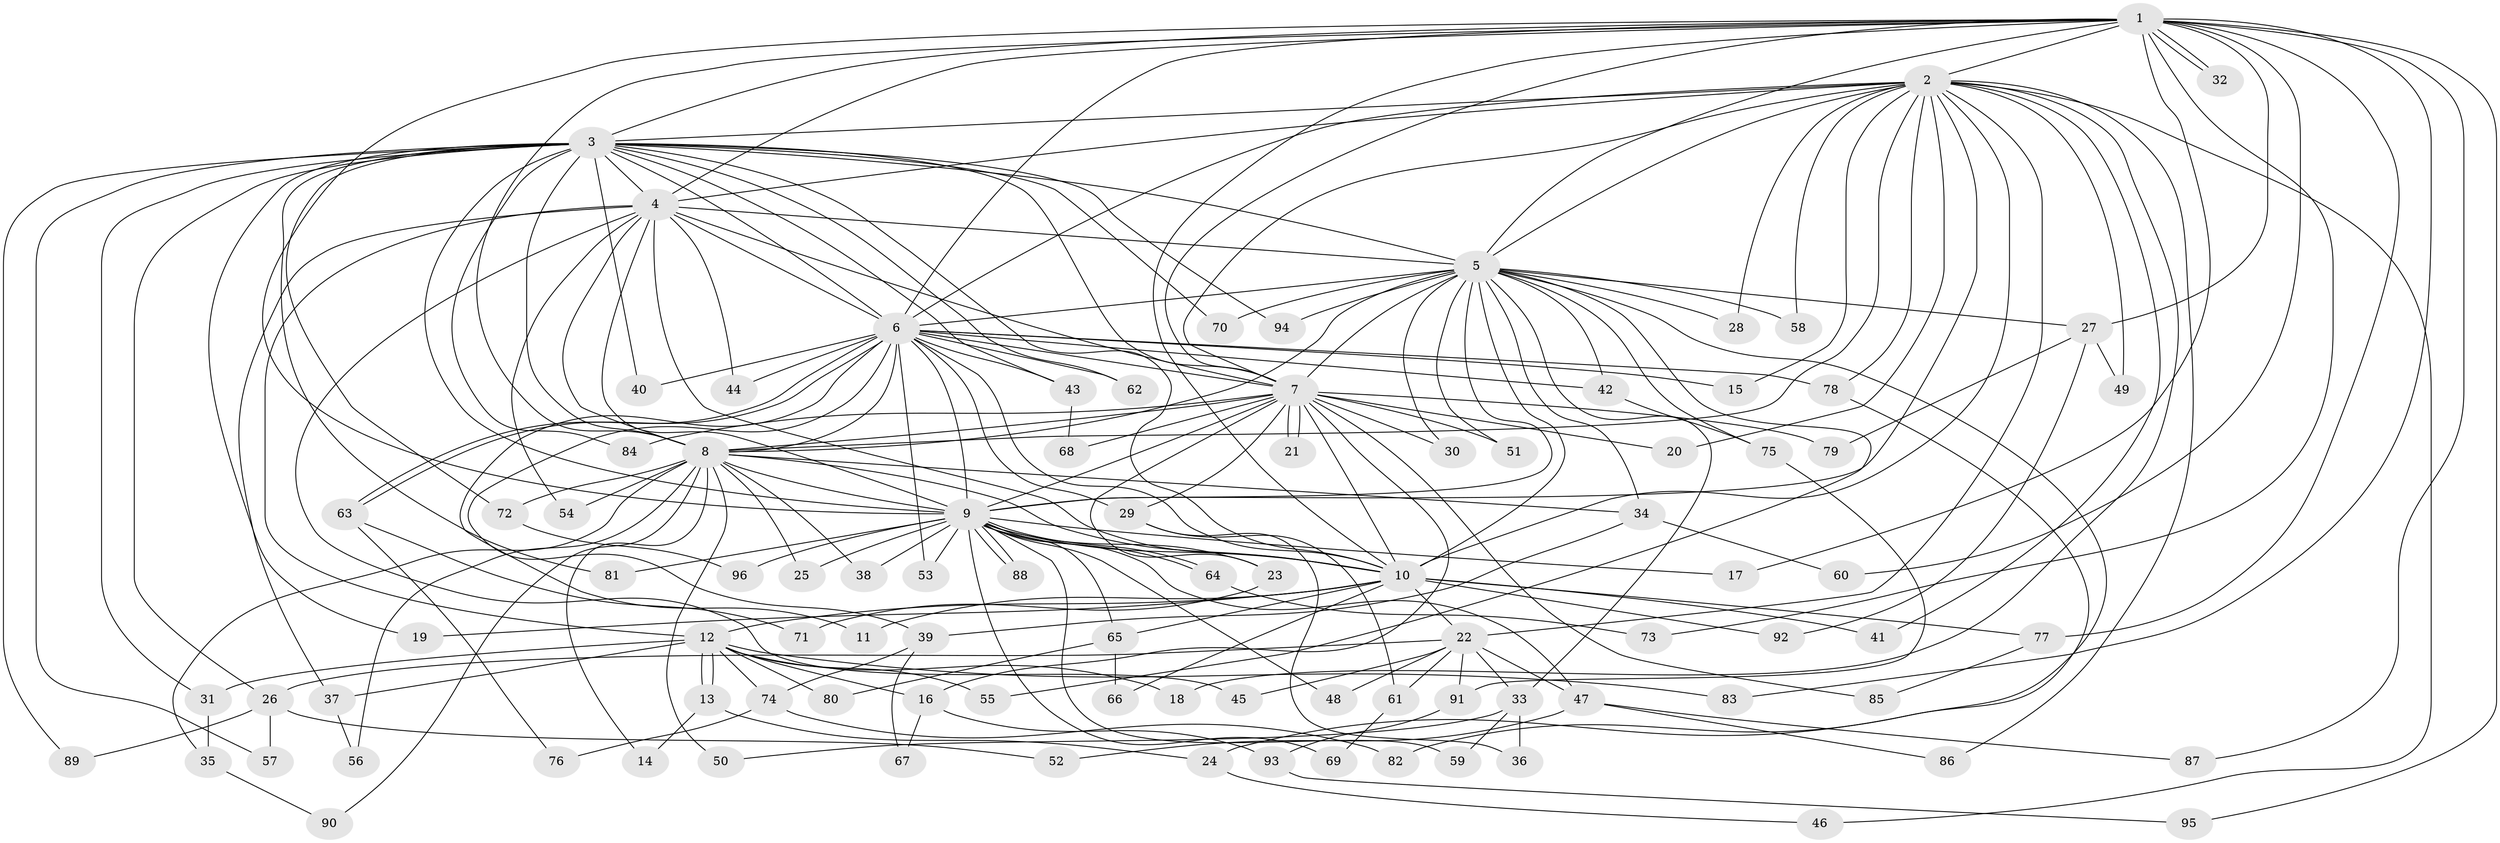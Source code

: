 // Generated by graph-tools (version 1.1) at 2025/13/03/09/25 04:13:55]
// undirected, 96 vertices, 217 edges
graph export_dot {
graph [start="1"]
  node [color=gray90,style=filled];
  1;
  2;
  3;
  4;
  5;
  6;
  7;
  8;
  9;
  10;
  11;
  12;
  13;
  14;
  15;
  16;
  17;
  18;
  19;
  20;
  21;
  22;
  23;
  24;
  25;
  26;
  27;
  28;
  29;
  30;
  31;
  32;
  33;
  34;
  35;
  36;
  37;
  38;
  39;
  40;
  41;
  42;
  43;
  44;
  45;
  46;
  47;
  48;
  49;
  50;
  51;
  52;
  53;
  54;
  55;
  56;
  57;
  58;
  59;
  60;
  61;
  62;
  63;
  64;
  65;
  66;
  67;
  68;
  69;
  70;
  71;
  72;
  73;
  74;
  75;
  76;
  77;
  78;
  79;
  80;
  81;
  82;
  83;
  84;
  85;
  86;
  87;
  88;
  89;
  90;
  91;
  92;
  93;
  94;
  95;
  96;
  1 -- 2;
  1 -- 3;
  1 -- 4;
  1 -- 5;
  1 -- 6;
  1 -- 7;
  1 -- 8;
  1 -- 9;
  1 -- 10;
  1 -- 17;
  1 -- 27;
  1 -- 32;
  1 -- 32;
  1 -- 60;
  1 -- 73;
  1 -- 77;
  1 -- 83;
  1 -- 87;
  1 -- 95;
  2 -- 3;
  2 -- 4;
  2 -- 5;
  2 -- 6;
  2 -- 7;
  2 -- 8;
  2 -- 9;
  2 -- 10;
  2 -- 15;
  2 -- 18;
  2 -- 20;
  2 -- 22;
  2 -- 28;
  2 -- 41;
  2 -- 46;
  2 -- 49;
  2 -- 58;
  2 -- 78;
  2 -- 86;
  3 -- 4;
  3 -- 5;
  3 -- 6;
  3 -- 7;
  3 -- 8;
  3 -- 9;
  3 -- 10;
  3 -- 19;
  3 -- 26;
  3 -- 31;
  3 -- 40;
  3 -- 43;
  3 -- 57;
  3 -- 62;
  3 -- 70;
  3 -- 72;
  3 -- 81;
  3 -- 84;
  3 -- 89;
  3 -- 94;
  4 -- 5;
  4 -- 6;
  4 -- 7;
  4 -- 8;
  4 -- 9;
  4 -- 10;
  4 -- 12;
  4 -- 37;
  4 -- 44;
  4 -- 45;
  4 -- 54;
  5 -- 6;
  5 -- 7;
  5 -- 8;
  5 -- 9;
  5 -- 10;
  5 -- 24;
  5 -- 27;
  5 -- 28;
  5 -- 30;
  5 -- 33;
  5 -- 34;
  5 -- 42;
  5 -- 51;
  5 -- 55;
  5 -- 58;
  5 -- 70;
  5 -- 75;
  5 -- 94;
  6 -- 7;
  6 -- 8;
  6 -- 9;
  6 -- 10;
  6 -- 11;
  6 -- 15;
  6 -- 29;
  6 -- 39;
  6 -- 40;
  6 -- 42;
  6 -- 43;
  6 -- 44;
  6 -- 53;
  6 -- 62;
  6 -- 63;
  6 -- 63;
  6 -- 78;
  7 -- 8;
  7 -- 9;
  7 -- 10;
  7 -- 16;
  7 -- 20;
  7 -- 21;
  7 -- 21;
  7 -- 23;
  7 -- 29;
  7 -- 30;
  7 -- 51;
  7 -- 68;
  7 -- 79;
  7 -- 84;
  7 -- 85;
  8 -- 9;
  8 -- 10;
  8 -- 14;
  8 -- 25;
  8 -- 34;
  8 -- 35;
  8 -- 38;
  8 -- 50;
  8 -- 54;
  8 -- 56;
  8 -- 72;
  8 -- 90;
  9 -- 10;
  9 -- 17;
  9 -- 23;
  9 -- 25;
  9 -- 38;
  9 -- 47;
  9 -- 48;
  9 -- 53;
  9 -- 59;
  9 -- 64;
  9 -- 64;
  9 -- 65;
  9 -- 69;
  9 -- 81;
  9 -- 88;
  9 -- 88;
  9 -- 96;
  10 -- 11;
  10 -- 12;
  10 -- 19;
  10 -- 22;
  10 -- 41;
  10 -- 65;
  10 -- 66;
  10 -- 77;
  10 -- 92;
  12 -- 13;
  12 -- 13;
  12 -- 16;
  12 -- 18;
  12 -- 31;
  12 -- 37;
  12 -- 55;
  12 -- 74;
  12 -- 80;
  12 -- 83;
  13 -- 14;
  13 -- 24;
  16 -- 67;
  16 -- 93;
  22 -- 26;
  22 -- 33;
  22 -- 45;
  22 -- 47;
  22 -- 48;
  22 -- 61;
  22 -- 91;
  23 -- 71;
  24 -- 46;
  26 -- 52;
  26 -- 57;
  26 -- 89;
  27 -- 49;
  27 -- 79;
  27 -- 92;
  29 -- 36;
  29 -- 61;
  31 -- 35;
  33 -- 36;
  33 -- 50;
  33 -- 59;
  34 -- 39;
  34 -- 60;
  35 -- 90;
  37 -- 56;
  39 -- 67;
  39 -- 74;
  42 -- 75;
  43 -- 68;
  47 -- 52;
  47 -- 86;
  47 -- 87;
  61 -- 69;
  63 -- 71;
  63 -- 76;
  64 -- 73;
  65 -- 66;
  65 -- 80;
  72 -- 96;
  74 -- 76;
  74 -- 82;
  75 -- 91;
  77 -- 85;
  78 -- 82;
  91 -- 93;
  93 -- 95;
}
